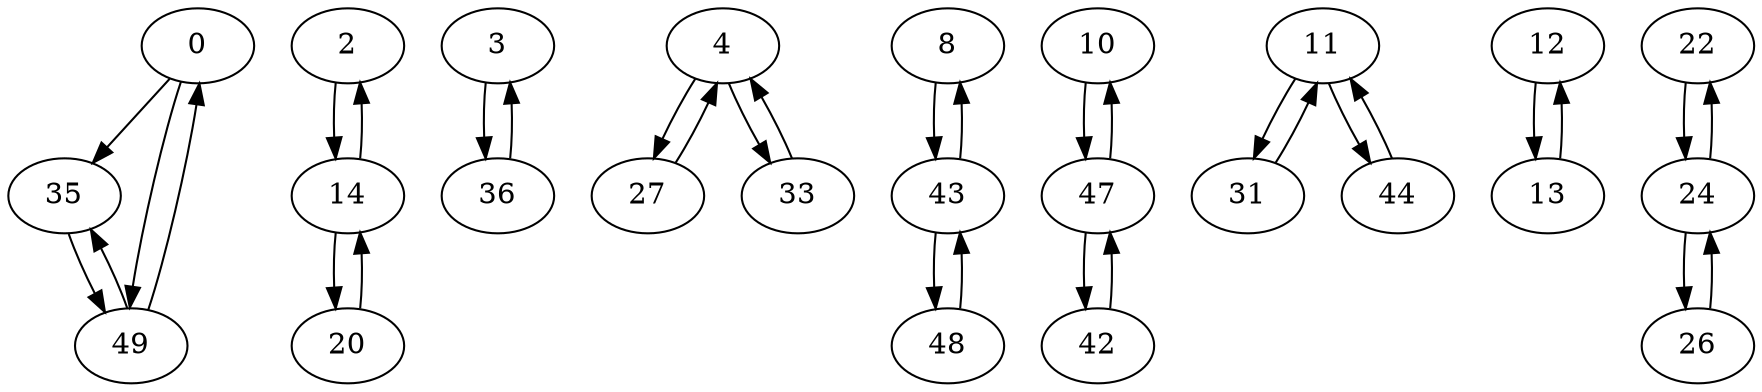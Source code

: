 digraph G {
  0 -> 35;
  0 -> 49;
  2 -> 14;
  3 -> 36;
  4 -> 27;
  4 -> 33;
  8 -> 43;
  10 -> 47;
  11 -> 31;
  11 -> 44;
  12 -> 13;
  13 -> 12;
  14 -> 2;
  14 -> 20;
  20 -> 14;
  22 -> 24;
  24 -> 22;
  24 -> 26;
  26 -> 24;
  27 -> 4;
  31 -> 11;
  33 -> 4;
  35 -> 49;
  36 -> 3;
  42 -> 47;
  43 -> 8;
  43 -> 48;
  44 -> 11;
  47 -> 10;
  47 -> 42;
  48 -> 43;
  49 -> 0;
  49 -> 35;
}